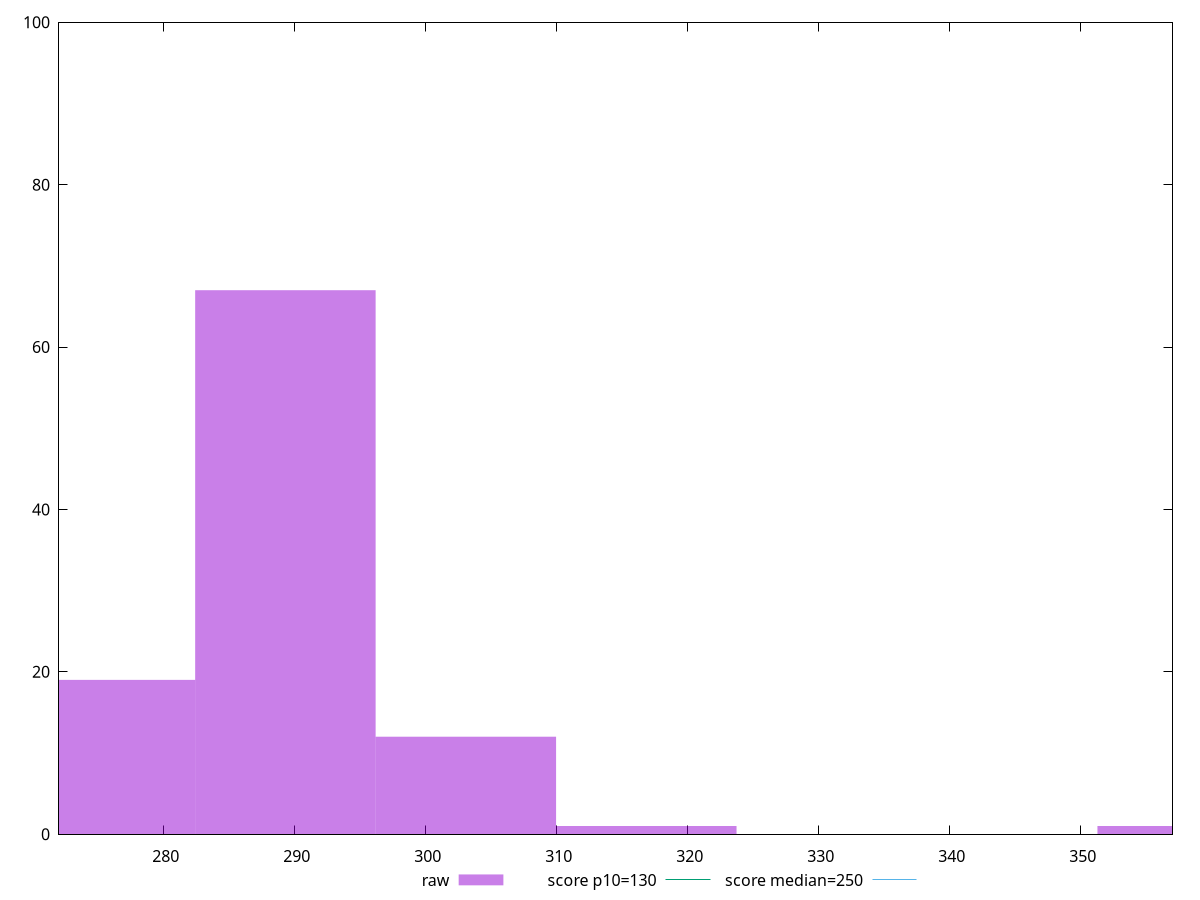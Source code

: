 reset

$raw <<EOF
358.158554956594 1
289.2819097726336 67
275.5065807358415 19
303.05723880942566 12
316.8325678462177 1
EOF

set key outside below
set boxwidth 13.775329036792076
set xrange [271.9999999999982:357]
set yrange [0:100]
set style fill transparent solid 0.5 noborder

set parametric
set terminal svg size 640, 490 enhanced background rgb 'white'
set output "report_00007_2020-12-11T15:55:29.892Z/max-potential-fid/samples/pages/raw/histogram.svg"

plot $raw title "raw" with boxes, \
     130,t title "score p10=130", \
     250,t title "score median=250"

reset
